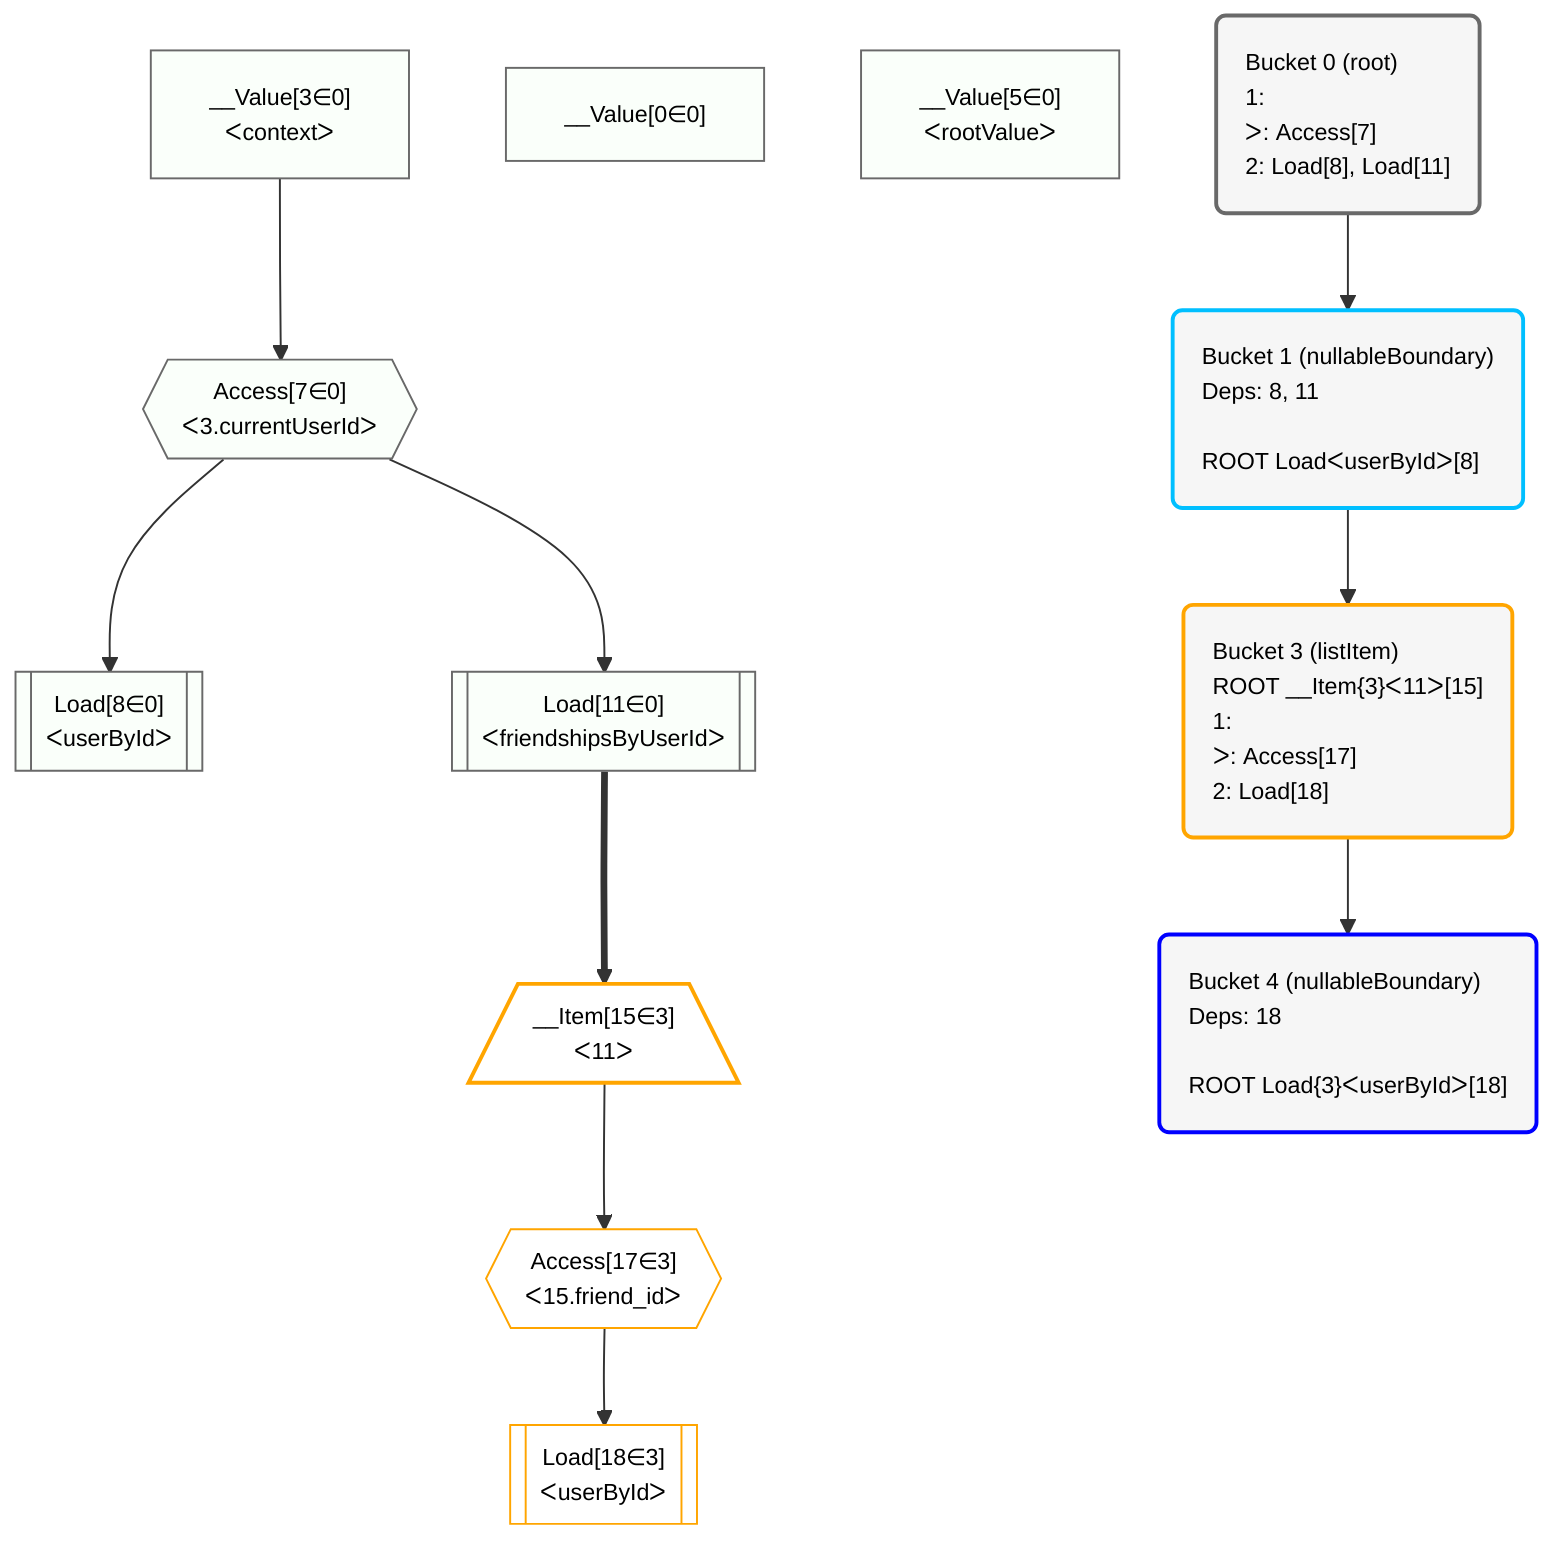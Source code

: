 %%{init: {'themeVariables': { 'fontSize': '12px'}}}%%
flowchart TD
    classDef path fill:#eee,stroke:#000,color:#000
    classDef plan fill:#fff,stroke-width:1px,color:#000
    classDef itemplan fill:#fff,stroke-width:2px,color:#000
    classDef unbatchedplan fill:#dff,stroke-width:1px,color:#000
    classDef sideeffectplan fill:#fcc,stroke-width:2px,color:#000
    classDef bucket fill:#f6f6f6,color:#000,stroke-width:2px,text-align:left


    %% plan dependencies
    Access7{{"Access[7∈0]<br />ᐸ3.currentUserIdᐳ"}}:::plan
    __Value3["__Value[3∈0]<br />ᐸcontextᐳ"]:::plan
    __Value3 --> Access7
    Load8[["Load[8∈0]<br />ᐸuserByIdᐳ"]]:::plan
    Access7 --> Load8
    Load11[["Load[11∈0]<br />ᐸfriendshipsByUserIdᐳ"]]:::plan
    Access7 --> Load11
    __Value0["__Value[0∈0]"]:::plan
    __Value5["__Value[5∈0]<br />ᐸrootValueᐳ"]:::plan
    __Item15[/"__Item[15∈3]<br />ᐸ11ᐳ"\]:::itemplan
    Load11 ==> __Item15
    Access17{{"Access[17∈3]<br />ᐸ15.friend_idᐳ"}}:::plan
    __Item15 --> Access17
    Load18[["Load[18∈3]<br />ᐸuserByIdᐳ"]]:::plan
    Access17 --> Load18

    %% define steps

    Bucket0("Bucket 0 (root)<br />1: <br />ᐳ: Access[7]<br />2: Load[8], Load[11]"):::bucket
    classDef bucket0 stroke:#696969
    class Bucket0,__Value0,__Value3,__Value5,Access7,Load8,Load11 bucket0
    Bucket1("Bucket 1 (nullableBoundary)<br />Deps: 8, 11<br /><br />ROOT LoadᐸuserByIdᐳ[8]"):::bucket
    classDef bucket1 stroke:#00bfff
    class Bucket1 bucket1
    Bucket3("Bucket 3 (listItem)<br />ROOT __Item{3}ᐸ11ᐳ[15]<br />1: <br />ᐳ: Access[17]<br />2: Load[18]"):::bucket
    classDef bucket3 stroke:#ffa500
    class Bucket3,__Item15,Access17,Load18 bucket3
    Bucket4("Bucket 4 (nullableBoundary)<br />Deps: 18<br /><br />ROOT Load{3}ᐸuserByIdᐳ[18]"):::bucket
    classDef bucket4 stroke:#0000ff
    class Bucket4 bucket4
    Bucket0 --> Bucket1
    Bucket1 --> Bucket3
    Bucket3 --> Bucket4
    classDef unary fill:#fafffa,borderWidth:8px
    class Access7,Load8,Load11,__Value0,__Value3,__Value5 unary